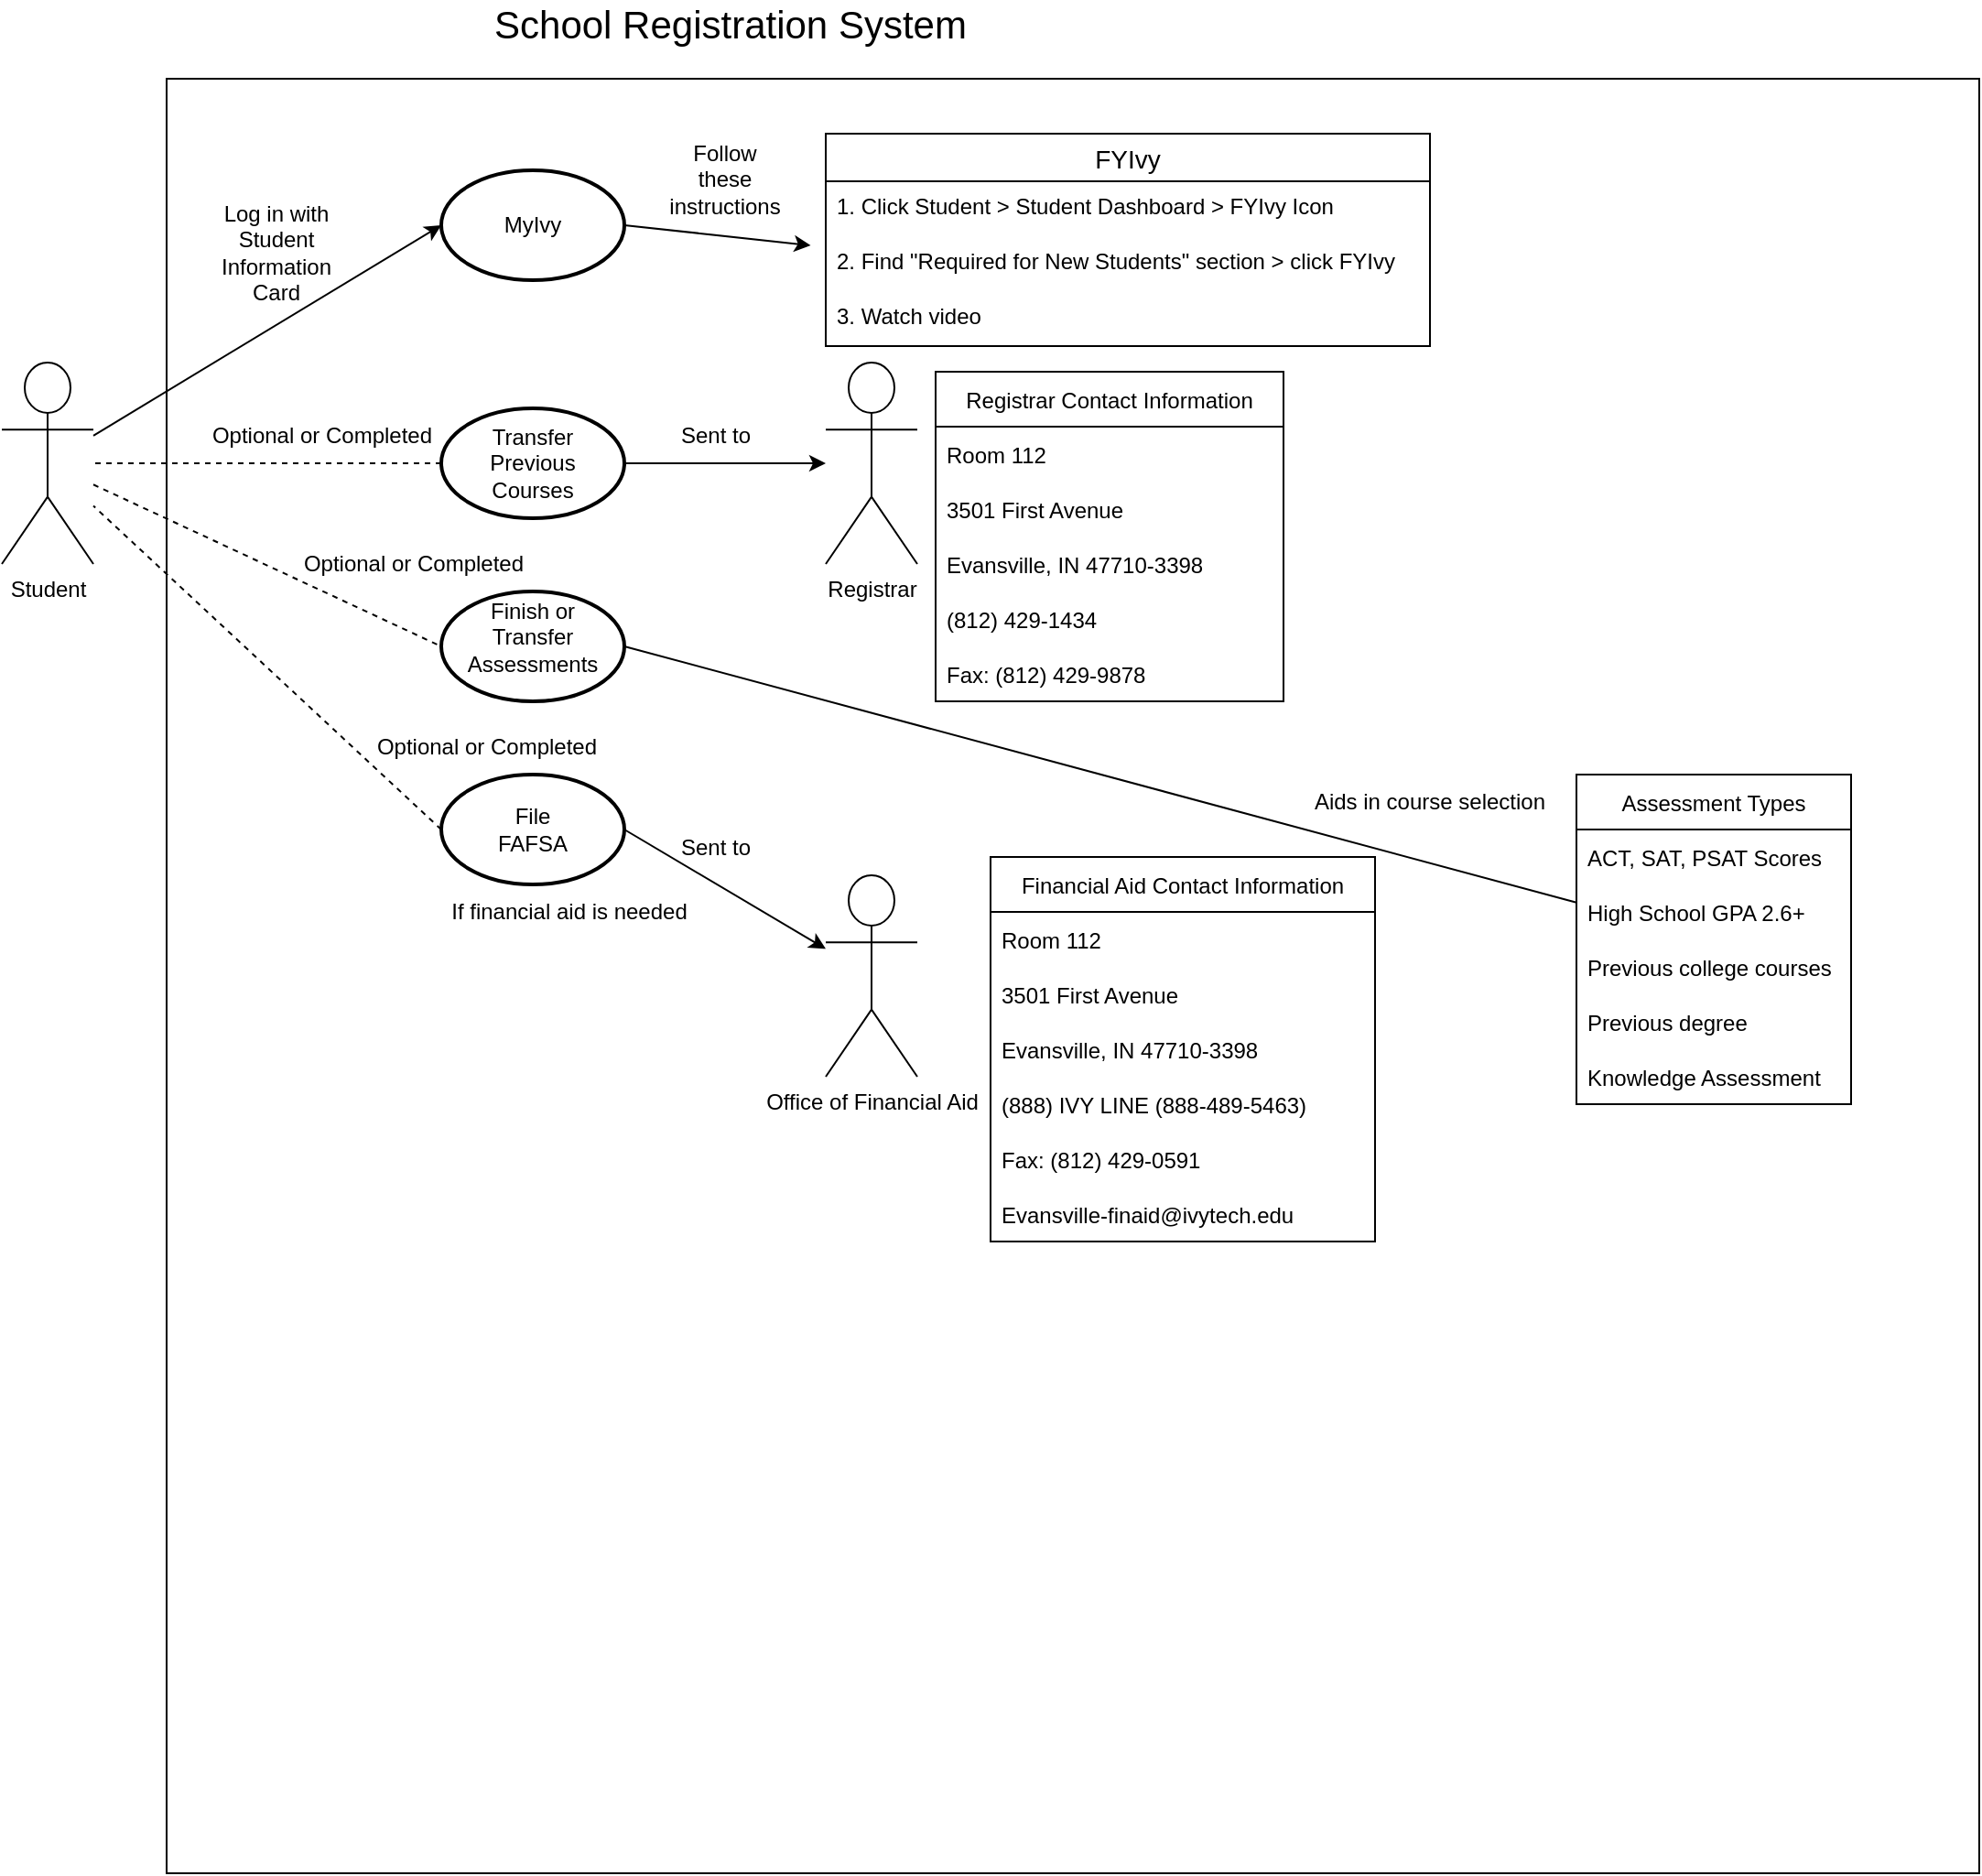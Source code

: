 <mxfile version="16.5.3" type="github">
  <diagram id="6IyN1yxz_EUKU6p1L3d3" name="Page-1">
    <mxGraphModel dx="1198" dy="611" grid="1" gridSize="10" guides="1" tooltips="1" connect="1" arrows="1" fold="1" page="1" pageScale="1" pageWidth="850" pageHeight="1100" math="0" shadow="0">
      <root>
        <mxCell id="0" />
        <mxCell id="1" parent="0" />
        <mxCell id="bC9mAllne671p5dbn9rO-3" value="" style="rounded=0;whiteSpace=wrap;html=1;" parent="1" vertex="1">
          <mxGeometry x="120" y="70" width="990" height="980" as="geometry" />
        </mxCell>
        <mxCell id="bC9mAllne671p5dbn9rO-5" value="Student" style="shape=umlActor;verticalLabelPosition=bottom;labelBackgroundColor=#ffffff;verticalAlign=top;html=1;outlineConnect=0;" parent="1" vertex="1">
          <mxGeometry x="30" y="225" width="50" height="110" as="geometry" />
        </mxCell>
        <mxCell id="bC9mAllne671p5dbn9rO-13" value="Registrar" style="shape=umlActor;verticalLabelPosition=bottom;labelBackgroundColor=#ffffff;verticalAlign=top;html=1;outlineConnect=0;" parent="1" vertex="1">
          <mxGeometry x="480" y="225" width="50" height="110" as="geometry" />
        </mxCell>
        <mxCell id="XLtC2qS3hwPV-j5Zmhv8-2" value="School Registration System" style="text;html=1;strokeColor=none;fillColor=none;align=center;verticalAlign=middle;whiteSpace=wrap;rounded=0;fontSize=21;" parent="1" vertex="1">
          <mxGeometry x="248" y="30" width="360" height="20" as="geometry" />
        </mxCell>
        <mxCell id="gSO6hqMrZtGCwGLNFeWU-51" value="" style="strokeWidth=2;html=1;shape=mxgraph.flowchart.start_1;whiteSpace=wrap;" vertex="1" parent="1">
          <mxGeometry x="270" y="120" width="100" height="60" as="geometry" />
        </mxCell>
        <mxCell id="gSO6hqMrZtGCwGLNFeWU-52" value="MyIvy" style="text;html=1;strokeColor=none;fillColor=none;align=center;verticalAlign=middle;whiteSpace=wrap;rounded=0;" vertex="1" parent="1">
          <mxGeometry x="290" y="135" width="60" height="30" as="geometry" />
        </mxCell>
        <mxCell id="gSO6hqMrZtGCwGLNFeWU-53" value="" style="endArrow=classic;html=1;rounded=0;entryX=0;entryY=0.5;entryDx=0;entryDy=0;entryPerimeter=0;" edge="1" parent="1" source="bC9mAllne671p5dbn9rO-5" target="gSO6hqMrZtGCwGLNFeWU-51">
          <mxGeometry width="50" height="50" relative="1" as="geometry">
            <mxPoint x="160" y="150" as="sourcePoint" />
            <mxPoint x="210" y="100" as="targetPoint" />
          </mxGeometry>
        </mxCell>
        <mxCell id="gSO6hqMrZtGCwGLNFeWU-54" value="Log in with Student Information Card" style="text;html=1;strokeColor=none;fillColor=none;align=center;verticalAlign=middle;whiteSpace=wrap;rounded=0;" vertex="1" parent="1">
          <mxGeometry x="150" y="150" width="60" height="30" as="geometry" />
        </mxCell>
        <mxCell id="gSO6hqMrZtGCwGLNFeWU-55" value="FYIvy" style="swimlane;fontStyle=0;childLayout=stackLayout;horizontal=1;startSize=26;horizontalStack=0;resizeParent=1;resizeParentMax=0;resizeLast=0;collapsible=1;marginBottom=0;align=center;fontSize=14;" vertex="1" parent="1">
          <mxGeometry x="480" y="100" width="330" height="116" as="geometry" />
        </mxCell>
        <mxCell id="gSO6hqMrZtGCwGLNFeWU-56" value="1. Click Student &gt; Student Dashboard &gt; FYIvy Icon" style="text;strokeColor=none;fillColor=none;spacingLeft=4;spacingRight=4;overflow=hidden;rotatable=0;points=[[0,0.5],[1,0.5]];portConstraint=eastwest;fontSize=12;" vertex="1" parent="gSO6hqMrZtGCwGLNFeWU-55">
          <mxGeometry y="26" width="330" height="30" as="geometry" />
        </mxCell>
        <mxCell id="gSO6hqMrZtGCwGLNFeWU-57" value="2. Find &quot;Required for New Students&quot; section &gt; click FYIvy" style="text;strokeColor=none;fillColor=none;spacingLeft=4;spacingRight=4;overflow=hidden;rotatable=0;points=[[0,0.5],[1,0.5]];portConstraint=eastwest;fontSize=12;" vertex="1" parent="gSO6hqMrZtGCwGLNFeWU-55">
          <mxGeometry y="56" width="330" height="30" as="geometry" />
        </mxCell>
        <mxCell id="gSO6hqMrZtGCwGLNFeWU-58" value="3. Watch video" style="text;strokeColor=none;fillColor=none;spacingLeft=4;spacingRight=4;overflow=hidden;rotatable=0;points=[[0,0.5],[1,0.5]];portConstraint=eastwest;fontSize=12;" vertex="1" parent="gSO6hqMrZtGCwGLNFeWU-55">
          <mxGeometry y="86" width="330" height="30" as="geometry" />
        </mxCell>
        <mxCell id="gSO6hqMrZtGCwGLNFeWU-59" value="" style="endArrow=classic;html=1;rounded=0;exitX=1;exitY=0.5;exitDx=0;exitDy=0;exitPerimeter=0;entryX=-0.025;entryY=0.167;entryDx=0;entryDy=0;entryPerimeter=0;" edge="1" parent="1" source="gSO6hqMrZtGCwGLNFeWU-51" target="gSO6hqMrZtGCwGLNFeWU-57">
          <mxGeometry width="50" height="50" relative="1" as="geometry">
            <mxPoint x="400" y="165" as="sourcePoint" />
            <mxPoint x="450" y="115" as="targetPoint" />
            <Array as="points" />
          </mxGeometry>
        </mxCell>
        <mxCell id="gSO6hqMrZtGCwGLNFeWU-60" value="Follow these instructions" style="text;html=1;strokeColor=none;fillColor=none;align=center;verticalAlign=middle;whiteSpace=wrap;rounded=0;" vertex="1" parent="1">
          <mxGeometry x="395" y="110" width="60" height="30" as="geometry" />
        </mxCell>
        <mxCell id="gSO6hqMrZtGCwGLNFeWU-61" value="" style="strokeWidth=2;html=1;shape=mxgraph.flowchart.start_1;whiteSpace=wrap;" vertex="1" parent="1">
          <mxGeometry x="270" y="250" width="100" height="60" as="geometry" />
        </mxCell>
        <mxCell id="gSO6hqMrZtGCwGLNFeWU-62" value="Transfer Previous Courses" style="text;html=1;strokeColor=none;fillColor=none;align=center;verticalAlign=middle;whiteSpace=wrap;rounded=0;" vertex="1" parent="1">
          <mxGeometry x="290" y="265" width="60" height="30" as="geometry" />
        </mxCell>
        <mxCell id="gSO6hqMrZtGCwGLNFeWU-63" value="" style="endArrow=none;dashed=1;html=1;rounded=0;exitX=0;exitY=0.5;exitDx=0;exitDy=0;exitPerimeter=0;" edge="1" parent="1" source="gSO6hqMrZtGCwGLNFeWU-61" target="bC9mAllne671p5dbn9rO-5">
          <mxGeometry width="50" height="50" relative="1" as="geometry">
            <mxPoint x="150" y="230" as="sourcePoint" />
            <mxPoint x="200" y="180" as="targetPoint" />
          </mxGeometry>
        </mxCell>
        <mxCell id="gSO6hqMrZtGCwGLNFeWU-64" value="Optional or Completed" style="text;html=1;strokeColor=none;fillColor=none;align=center;verticalAlign=middle;whiteSpace=wrap;rounded=0;" vertex="1" parent="1">
          <mxGeometry x="190" y="320" width="130" height="30" as="geometry" />
        </mxCell>
        <mxCell id="gSO6hqMrZtGCwGLNFeWU-68" value="" style="endArrow=classic;html=1;rounded=0;exitX=1;exitY=0.5;exitDx=0;exitDy=0;exitPerimeter=0;" edge="1" parent="1" source="gSO6hqMrZtGCwGLNFeWU-61" target="bC9mAllne671p5dbn9rO-13">
          <mxGeometry width="50" height="50" relative="1" as="geometry">
            <mxPoint x="400" y="294" as="sourcePoint" />
            <mxPoint x="450" y="244" as="targetPoint" />
          </mxGeometry>
        </mxCell>
        <mxCell id="gSO6hqMrZtGCwGLNFeWU-69" value="Sent to" style="text;html=1;strokeColor=none;fillColor=none;align=center;verticalAlign=middle;whiteSpace=wrap;rounded=0;" vertex="1" parent="1">
          <mxGeometry x="390" y="250" width="60" height="30" as="geometry" />
        </mxCell>
        <mxCell id="gSO6hqMrZtGCwGLNFeWU-70" value="Registrar Contact Information" style="swimlane;fontStyle=0;childLayout=stackLayout;horizontal=1;startSize=30;horizontalStack=0;resizeParent=1;resizeParentMax=0;resizeLast=0;collapsible=1;marginBottom=0;" vertex="1" parent="1">
          <mxGeometry x="540" y="230" width="190" height="180" as="geometry" />
        </mxCell>
        <mxCell id="gSO6hqMrZtGCwGLNFeWU-71" value="Room 112" style="text;strokeColor=none;fillColor=none;align=left;verticalAlign=middle;spacingLeft=4;spacingRight=4;overflow=hidden;points=[[0,0.5],[1,0.5]];portConstraint=eastwest;rotatable=0;" vertex="1" parent="gSO6hqMrZtGCwGLNFeWU-70">
          <mxGeometry y="30" width="190" height="30" as="geometry" />
        </mxCell>
        <mxCell id="gSO6hqMrZtGCwGLNFeWU-72" value="3501 First Avenue" style="text;strokeColor=none;fillColor=none;align=left;verticalAlign=middle;spacingLeft=4;spacingRight=4;overflow=hidden;points=[[0,0.5],[1,0.5]];portConstraint=eastwest;rotatable=0;" vertex="1" parent="gSO6hqMrZtGCwGLNFeWU-70">
          <mxGeometry y="60" width="190" height="30" as="geometry" />
        </mxCell>
        <mxCell id="gSO6hqMrZtGCwGLNFeWU-73" value="Evansville, IN 47710-3398" style="text;strokeColor=none;fillColor=none;align=left;verticalAlign=middle;spacingLeft=4;spacingRight=4;overflow=hidden;points=[[0,0.5],[1,0.5]];portConstraint=eastwest;rotatable=0;" vertex="1" parent="gSO6hqMrZtGCwGLNFeWU-70">
          <mxGeometry y="90" width="190" height="30" as="geometry" />
        </mxCell>
        <mxCell id="gSO6hqMrZtGCwGLNFeWU-74" value="(812) 429-1434" style="text;strokeColor=none;fillColor=none;align=left;verticalAlign=middle;spacingLeft=4;spacingRight=4;overflow=hidden;points=[[0,0.5],[1,0.5]];portConstraint=eastwest;rotatable=0;" vertex="1" parent="gSO6hqMrZtGCwGLNFeWU-70">
          <mxGeometry y="120" width="190" height="30" as="geometry" />
        </mxCell>
        <mxCell id="gSO6hqMrZtGCwGLNFeWU-75" value="Fax: (812) 429-9878" style="text;strokeColor=none;fillColor=none;align=left;verticalAlign=middle;spacingLeft=4;spacingRight=4;overflow=hidden;points=[[0,0.5],[1,0.5]];portConstraint=eastwest;rotatable=0;" vertex="1" parent="gSO6hqMrZtGCwGLNFeWU-70">
          <mxGeometry y="150" width="190" height="30" as="geometry" />
        </mxCell>
        <mxCell id="gSO6hqMrZtGCwGLNFeWU-76" value="" style="endArrow=none;dashed=1;html=1;rounded=0;entryX=0;entryY=0.5;entryDx=0;entryDy=0;entryPerimeter=0;" edge="1" parent="1" source="bC9mAllne671p5dbn9rO-5" target="gSO6hqMrZtGCwGLNFeWU-77">
          <mxGeometry width="50" height="50" relative="1" as="geometry">
            <mxPoint x="270" y="440" as="sourcePoint" />
            <mxPoint x="320" y="390" as="targetPoint" />
          </mxGeometry>
        </mxCell>
        <mxCell id="gSO6hqMrZtGCwGLNFeWU-77" value="" style="strokeWidth=2;html=1;shape=mxgraph.flowchart.start_1;whiteSpace=wrap;" vertex="1" parent="1">
          <mxGeometry x="270" y="350" width="100" height="60" as="geometry" />
        </mxCell>
        <mxCell id="gSO6hqMrZtGCwGLNFeWU-78" value="Finish or Transfer Assessments" style="text;html=1;strokeColor=none;fillColor=none;align=center;verticalAlign=middle;whiteSpace=wrap;rounded=0;" vertex="1" parent="1">
          <mxGeometry x="290" y="360" width="60" height="30" as="geometry" />
        </mxCell>
        <mxCell id="gSO6hqMrZtGCwGLNFeWU-79" value="Assessment Types" style="swimlane;fontStyle=0;childLayout=stackLayout;horizontal=1;startSize=30;horizontalStack=0;resizeParent=1;resizeParentMax=0;resizeLast=0;collapsible=1;marginBottom=0;" vertex="1" parent="1">
          <mxGeometry x="890" y="450" width="150" height="180" as="geometry" />
        </mxCell>
        <mxCell id="gSO6hqMrZtGCwGLNFeWU-80" value="ACT, SAT, PSAT Scores" style="text;strokeColor=none;fillColor=none;align=left;verticalAlign=middle;spacingLeft=4;spacingRight=4;overflow=hidden;points=[[0,0.5],[1,0.5]];portConstraint=eastwest;rotatable=0;" vertex="1" parent="gSO6hqMrZtGCwGLNFeWU-79">
          <mxGeometry y="30" width="150" height="30" as="geometry" />
        </mxCell>
        <mxCell id="gSO6hqMrZtGCwGLNFeWU-81" value="High School GPA 2.6+" style="text;strokeColor=none;fillColor=none;align=left;verticalAlign=middle;spacingLeft=4;spacingRight=4;overflow=hidden;points=[[0,0.5],[1,0.5]];portConstraint=eastwest;rotatable=0;" vertex="1" parent="gSO6hqMrZtGCwGLNFeWU-79">
          <mxGeometry y="60" width="150" height="30" as="geometry" />
        </mxCell>
        <mxCell id="gSO6hqMrZtGCwGLNFeWU-82" value="Previous college courses " style="text;strokeColor=none;fillColor=none;align=left;verticalAlign=middle;spacingLeft=4;spacingRight=4;overflow=hidden;points=[[0,0.5],[1,0.5]];portConstraint=eastwest;rotatable=0;" vertex="1" parent="gSO6hqMrZtGCwGLNFeWU-79">
          <mxGeometry y="90" width="150" height="30" as="geometry" />
        </mxCell>
        <mxCell id="gSO6hqMrZtGCwGLNFeWU-88" value="Previous degree" style="text;strokeColor=none;fillColor=none;align=left;verticalAlign=middle;spacingLeft=4;spacingRight=4;overflow=hidden;points=[[0,0.5],[1,0.5]];portConstraint=eastwest;rotatable=0;" vertex="1" parent="gSO6hqMrZtGCwGLNFeWU-79">
          <mxGeometry y="120" width="150" height="30" as="geometry" />
        </mxCell>
        <mxCell id="gSO6hqMrZtGCwGLNFeWU-89" value="Knowledge Assessment" style="text;strokeColor=none;fillColor=none;align=left;verticalAlign=middle;spacingLeft=4;spacingRight=4;overflow=hidden;points=[[0,0.5],[1,0.5]];portConstraint=eastwest;rotatable=0;" vertex="1" parent="gSO6hqMrZtGCwGLNFeWU-79">
          <mxGeometry y="150" width="150" height="30" as="geometry" />
        </mxCell>
        <mxCell id="gSO6hqMrZtGCwGLNFeWU-83" value="" style="endArrow=none;html=1;rounded=0;entryX=1;entryY=0.5;entryDx=0;entryDy=0;entryPerimeter=0;" edge="1" parent="1" source="gSO6hqMrZtGCwGLNFeWU-79" target="gSO6hqMrZtGCwGLNFeWU-77">
          <mxGeometry width="50" height="50" relative="1" as="geometry">
            <mxPoint x="360" y="460" as="sourcePoint" />
            <mxPoint x="410" y="410" as="targetPoint" />
          </mxGeometry>
        </mxCell>
        <mxCell id="gSO6hqMrZtGCwGLNFeWU-90" value="Aids in course selection" style="text;html=1;strokeColor=none;fillColor=none;align=center;verticalAlign=middle;whiteSpace=wrap;rounded=0;" vertex="1" parent="1">
          <mxGeometry x="730" y="450" width="160" height="30" as="geometry" />
        </mxCell>
        <mxCell id="gSO6hqMrZtGCwGLNFeWU-91" value="" style="strokeWidth=2;html=1;shape=mxgraph.flowchart.start_1;whiteSpace=wrap;" vertex="1" parent="1">
          <mxGeometry x="270" y="450" width="100" height="60" as="geometry" />
        </mxCell>
        <mxCell id="gSO6hqMrZtGCwGLNFeWU-92" value="File FAFSA" style="text;html=1;strokeColor=none;fillColor=none;align=center;verticalAlign=middle;whiteSpace=wrap;rounded=0;" vertex="1" parent="1">
          <mxGeometry x="290" y="465" width="60" height="30" as="geometry" />
        </mxCell>
        <mxCell id="gSO6hqMrZtGCwGLNFeWU-93" value="" style="endArrow=none;dashed=1;html=1;rounded=0;exitX=0;exitY=0.5;exitDx=0;exitDy=0;exitPerimeter=0;" edge="1" parent="1" source="gSO6hqMrZtGCwGLNFeWU-91" target="bC9mAllne671p5dbn9rO-5">
          <mxGeometry width="50" height="50" relative="1" as="geometry">
            <mxPoint x="170" y="465" as="sourcePoint" />
            <mxPoint x="220" y="415" as="targetPoint" />
            <Array as="points" />
          </mxGeometry>
        </mxCell>
        <mxCell id="gSO6hqMrZtGCwGLNFeWU-95" value="Office of Financial Aid" style="shape=umlActor;verticalLabelPosition=bottom;labelBackgroundColor=#ffffff;verticalAlign=top;html=1;outlineConnect=0;" vertex="1" parent="1">
          <mxGeometry x="480" y="505" width="50" height="110" as="geometry" />
        </mxCell>
        <mxCell id="gSO6hqMrZtGCwGLNFeWU-96" value="" style="endArrow=classic;html=1;rounded=0;exitX=1;exitY=0.5;exitDx=0;exitDy=0;exitPerimeter=0;" edge="1" parent="1" source="gSO6hqMrZtGCwGLNFeWU-91" target="gSO6hqMrZtGCwGLNFeWU-95">
          <mxGeometry width="50" height="50" relative="1" as="geometry">
            <mxPoint x="395" y="550" as="sourcePoint" />
            <mxPoint x="445" y="500" as="targetPoint" />
          </mxGeometry>
        </mxCell>
        <mxCell id="gSO6hqMrZtGCwGLNFeWU-97" value="Sent to" style="text;html=1;strokeColor=none;fillColor=none;align=center;verticalAlign=middle;whiteSpace=wrap;rounded=0;" vertex="1" parent="1">
          <mxGeometry x="390" y="475" width="60" height="30" as="geometry" />
        </mxCell>
        <mxCell id="gSO6hqMrZtGCwGLNFeWU-98" value="Financial Aid Contact Information" style="swimlane;fontStyle=0;childLayout=stackLayout;horizontal=1;startSize=30;horizontalStack=0;resizeParent=1;resizeParentMax=0;resizeLast=0;collapsible=1;marginBottom=0;" vertex="1" parent="1">
          <mxGeometry x="570" y="495" width="210" height="210" as="geometry" />
        </mxCell>
        <mxCell id="gSO6hqMrZtGCwGLNFeWU-99" value="Room 112" style="text;strokeColor=none;fillColor=none;align=left;verticalAlign=middle;spacingLeft=4;spacingRight=4;overflow=hidden;points=[[0,0.5],[1,0.5]];portConstraint=eastwest;rotatable=0;" vertex="1" parent="gSO6hqMrZtGCwGLNFeWU-98">
          <mxGeometry y="30" width="210" height="30" as="geometry" />
        </mxCell>
        <mxCell id="gSO6hqMrZtGCwGLNFeWU-100" value="3501 First Avenue" style="text;strokeColor=none;fillColor=none;align=left;verticalAlign=middle;spacingLeft=4;spacingRight=4;overflow=hidden;points=[[0,0.5],[1,0.5]];portConstraint=eastwest;rotatable=0;" vertex="1" parent="gSO6hqMrZtGCwGLNFeWU-98">
          <mxGeometry y="60" width="210" height="30" as="geometry" />
        </mxCell>
        <mxCell id="gSO6hqMrZtGCwGLNFeWU-101" value="Evansville, IN 47710-3398" style="text;strokeColor=none;fillColor=none;align=left;verticalAlign=middle;spacingLeft=4;spacingRight=4;overflow=hidden;points=[[0,0.5],[1,0.5]];portConstraint=eastwest;rotatable=0;" vertex="1" parent="gSO6hqMrZtGCwGLNFeWU-98">
          <mxGeometry y="90" width="210" height="30" as="geometry" />
        </mxCell>
        <mxCell id="gSO6hqMrZtGCwGLNFeWU-102" value="(888) IVY LINE (888-489-5463)" style="text;strokeColor=none;fillColor=none;align=left;verticalAlign=middle;spacingLeft=4;spacingRight=4;overflow=hidden;points=[[0,0.5],[1,0.5]];portConstraint=eastwest;rotatable=0;" vertex="1" parent="gSO6hqMrZtGCwGLNFeWU-98">
          <mxGeometry y="120" width="210" height="30" as="geometry" />
        </mxCell>
        <mxCell id="gSO6hqMrZtGCwGLNFeWU-103" value="Fax: (812) 429-0591" style="text;strokeColor=none;fillColor=none;align=left;verticalAlign=middle;spacingLeft=4;spacingRight=4;overflow=hidden;points=[[0,0.5],[1,0.5]];portConstraint=eastwest;rotatable=0;" vertex="1" parent="gSO6hqMrZtGCwGLNFeWU-98">
          <mxGeometry y="150" width="210" height="30" as="geometry" />
        </mxCell>
        <mxCell id="gSO6hqMrZtGCwGLNFeWU-104" value="Evansville-finaid@ivytech.edu" style="text;strokeColor=none;fillColor=none;align=left;verticalAlign=middle;spacingLeft=4;spacingRight=4;overflow=hidden;points=[[0,0.5],[1,0.5]];portConstraint=eastwest;rotatable=0;" vertex="1" parent="gSO6hqMrZtGCwGLNFeWU-98">
          <mxGeometry y="180" width="210" height="30" as="geometry" />
        </mxCell>
        <mxCell id="gSO6hqMrZtGCwGLNFeWU-105" value="Optional or Completed" style="text;html=1;strokeColor=none;fillColor=none;align=center;verticalAlign=middle;whiteSpace=wrap;rounded=0;" vertex="1" parent="1">
          <mxGeometry x="140" y="250" width="130" height="30" as="geometry" />
        </mxCell>
        <mxCell id="gSO6hqMrZtGCwGLNFeWU-106" value="Optional or Completed" style="text;html=1;strokeColor=none;fillColor=none;align=center;verticalAlign=middle;whiteSpace=wrap;rounded=0;" vertex="1" parent="1">
          <mxGeometry x="230" y="420" width="130" height="30" as="geometry" />
        </mxCell>
        <mxCell id="gSO6hqMrZtGCwGLNFeWU-107" value="If financial aid is needed" style="text;html=1;strokeColor=none;fillColor=none;align=center;verticalAlign=middle;whiteSpace=wrap;rounded=0;" vertex="1" parent="1">
          <mxGeometry x="270" y="510" width="140" height="30" as="geometry" />
        </mxCell>
      </root>
    </mxGraphModel>
  </diagram>
</mxfile>
